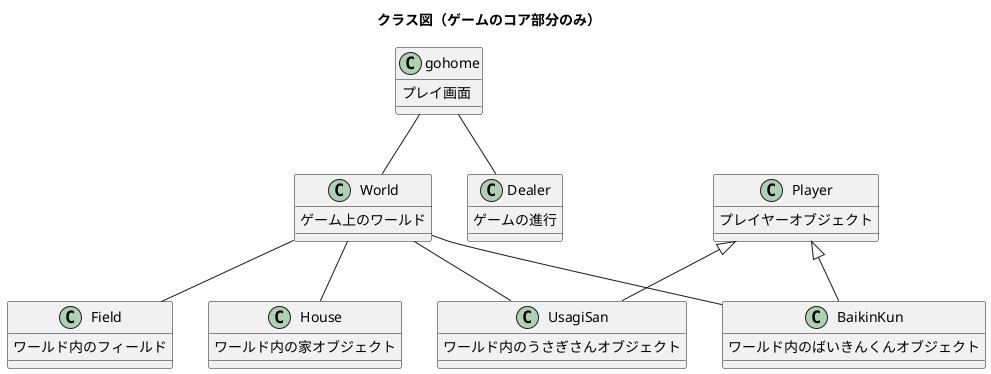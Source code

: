 @startuml

title クラス図（ゲームのコア部分のみ）

class gohome {
  プレイ画面
}

class Dealer {
  ゲームの進行
}

class World {
  ゲーム上のワールド
}

class Field {
  ワールド内のフィールド
}

class House {
  ワールド内の家オブジェクト
}

class UsagiSan {
  ワールド内のうさぎさんオブジェクト
}

class BaikinKun {
  ワールド内のばいきんくんオブジェクト
}

class Player {
  プレイヤーオブジェクト
}

' 関連
gohome -- World
gohome -- Dealer
World -- BaikinKun
World -- UsagiSan
World -- House
World -- Field

' 継承
Player <|-- UsagiSan
Player <|-- BaikinKun

@enduml
